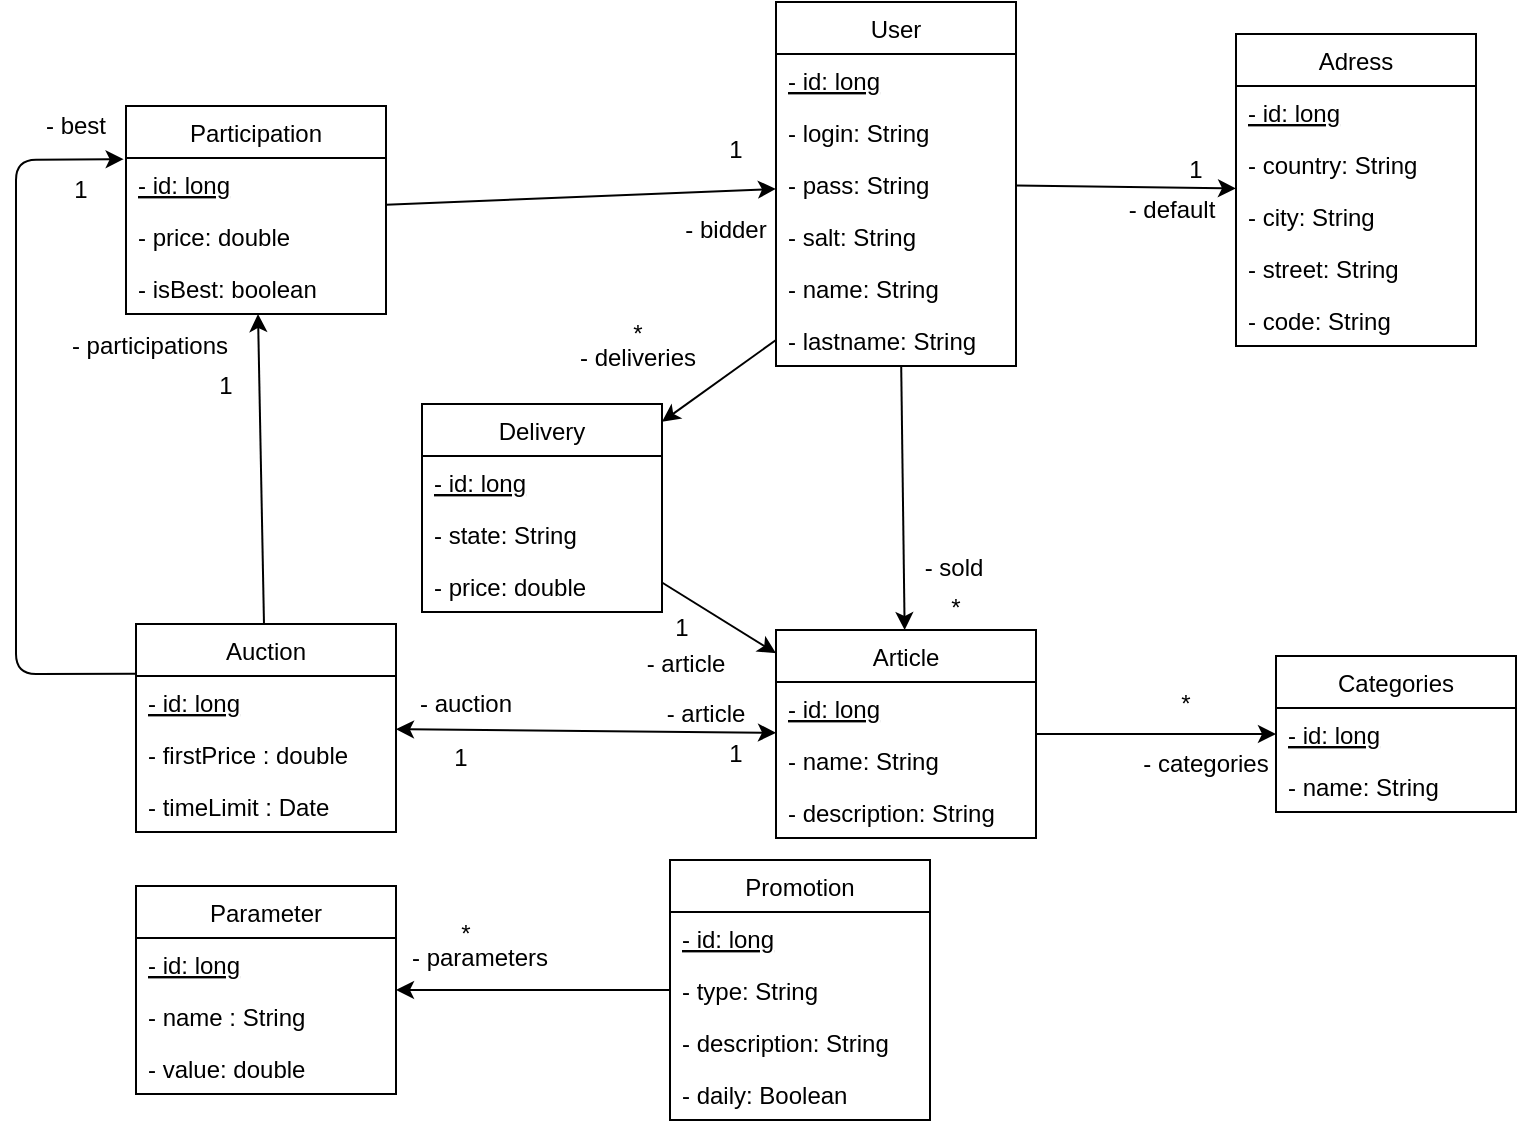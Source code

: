 <mxfile version="13.7.9" type="device"><diagram id="cnQ55dwe-VQEPMlyRrlQ" name="Page-1"><mxGraphModel dx="569" dy="329" grid="0" gridSize="10" guides="1" tooltips="1" connect="1" arrows="1" fold="1" page="1" pageScale="1" pageWidth="827" pageHeight="1169" math="0" shadow="0"><root><mxCell id="0"/><mxCell id="1" parent="0"/><mxCell id="GP8tSs9zCiTGSAactjW_-19" value="" style="endArrow=classic;html=1;endFill=1;startArrow=none;startFill=0;" parent="1" source="GP8tSs9zCiTGSAactjW_-2" target="GP8tSs9zCiTGSAactjW_-6" edge="1"><mxGeometry width="50" height="50" relative="1" as="geometry"><mxPoint x="606" y="302" as="sourcePoint"/><mxPoint x="656" y="252" as="targetPoint"/></mxGeometry></mxCell><mxCell id="GP8tSs9zCiTGSAactjW_-20" value="" style="endArrow=classic;html=1;endFill=1;exitX=0.33;exitY=1;exitDx=0;exitDy=0;exitPerimeter=0;startArrow=none;startFill=0;" parent="1" target="GP8tSs9zCiTGSAactjW_-10" edge="1"><mxGeometry width="50" height="50" relative="1" as="geometry"><mxPoint x="488.6" y="240" as="sourcePoint"/><mxPoint x="489" y="362" as="targetPoint"/></mxGeometry></mxCell><mxCell id="GP8tSs9zCiTGSAactjW_-26" value="" style="endArrow=classic;html=1;startArrow=none;startFill=0;exitX=0;exitY=0.5;exitDx=0;exitDy=0;endFill=1;" parent="1" source="GP8tSs9zCiTGSAactjW_-38" target="GP8tSs9zCiTGSAactjW_-14" edge="1"><mxGeometry width="50" height="50" relative="1" as="geometry"><mxPoint x="515" y="276" as="sourcePoint"/><mxPoint x="515" y="372" as="targetPoint"/></mxGeometry></mxCell><mxCell id="GP8tSs9zCiTGSAactjW_-27" value="1" style="text;html=1;strokeColor=none;fillColor=none;align=center;verticalAlign=middle;whiteSpace=wrap;rounded=0;" parent="1" vertex="1"><mxGeometry x="616" y="132" width="40" height="20" as="geometry"/></mxCell><mxCell id="GP8tSs9zCiTGSAactjW_-28" value="- default" style="text;html=1;strokeColor=none;fillColor=none;align=center;verticalAlign=middle;whiteSpace=wrap;rounded=0;" parent="1" vertex="1"><mxGeometry x="592" y="152" width="64" height="20" as="geometry"/></mxCell><mxCell id="GP8tSs9zCiTGSAactjW_-29" value="*" style="text;html=1;strokeColor=none;fillColor=none;align=center;verticalAlign=middle;whiteSpace=wrap;rounded=0;" parent="1" vertex="1"><mxGeometry x="337" y="214" width="40" height="20" as="geometry"/></mxCell><mxCell id="GP8tSs9zCiTGSAactjW_-32" value="*" style="text;html=1;strokeColor=none;fillColor=none;align=center;verticalAlign=middle;whiteSpace=wrap;rounded=0;" parent="1" vertex="1"><mxGeometry x="496" y="352" width="40" height="17" as="geometry"/></mxCell><mxCell id="GP8tSs9zCiTGSAactjW_-50" value="" style="endArrow=none;html=1;endFill=0;startArrow=classic;startFill=1;" parent="1" source="GP8tSs9zCiTGSAactjW_-45" target="GP8tSs9zCiTGSAactjW_-10" edge="1"><mxGeometry width="50" height="50" relative="1" as="geometry"><mxPoint x="356.0" y="402" as="sourcePoint"/><mxPoint x="516" y="402" as="targetPoint"/></mxGeometry></mxCell><mxCell id="GP8tSs9zCiTGSAactjW_-51" value="*" style="text;html=1;strokeColor=none;fillColor=none;align=center;verticalAlign=middle;whiteSpace=wrap;rounded=0;" parent="1" vertex="1"><mxGeometry x="611" y="399" width="40" height="20" as="geometry"/></mxCell><mxCell id="GP8tSs9zCiTGSAactjW_-52" value="- categories" style="text;html=1;strokeColor=none;fillColor=none;align=center;verticalAlign=middle;whiteSpace=wrap;rounded=0;" parent="1" vertex="1"><mxGeometry x="606" y="429" width="70" height="20" as="geometry"/></mxCell><mxCell id="GP8tSs9zCiTGSAactjW_-54" value="- deliveries" style="text;html=1;strokeColor=none;fillColor=none;align=center;verticalAlign=middle;whiteSpace=wrap;rounded=0;" parent="1" vertex="1"><mxGeometry x="322" y="226" width="70" height="20" as="geometry"/></mxCell><mxCell id="GP8tSs9zCiTGSAactjW_-58" value="- sold" style="text;html=1;strokeColor=none;fillColor=none;align=center;verticalAlign=middle;whiteSpace=wrap;rounded=0;" parent="1" vertex="1"><mxGeometry x="490" y="330" width="50" height="22" as="geometry"/></mxCell><mxCell id="4tEBeBmCHgUQCB6q1jx9-7" value="" style="endArrow=none;html=1;endFill=0;startArrow=classic;startFill=1;" parent="1" source="GP8tSs9zCiTGSAactjW_-2" target="4tEBeBmCHgUQCB6q1jx9-1" edge="1"><mxGeometry width="50" height="50" relative="1" as="geometry"><mxPoint x="246.0" y="182" as="sourcePoint"/><mxPoint x="246.4" y="304" as="targetPoint"/></mxGeometry></mxCell><mxCell id="4tEBeBmCHgUQCB6q1jx9-8" value="" style="endArrow=classic;html=1;endFill=1;startArrow=none;startFill=0;" parent="1" source="7ccIHO3XTZGjssoOScQ1-1" target="4tEBeBmCHgUQCB6q1jx9-1" edge="1"><mxGeometry width="50" height="50" relative="1" as="geometry"><mxPoint x="326" y="219.657" as="sourcePoint"/><mxPoint x="260.101" y="272" as="targetPoint"/></mxGeometry></mxCell><mxCell id="4tEBeBmCHgUQCB6q1jx9-11" value="1" style="text;html=1;strokeColor=none;fillColor=none;align=center;verticalAlign=middle;whiteSpace=wrap;rounded=0;" parent="1" vertex="1"><mxGeometry x="131" y="240" width="40" height="20" as="geometry"/></mxCell><mxCell id="4tEBeBmCHgUQCB6q1jx9-15" value="" style="endArrow=classic;html=1;endFill=1;exitX=-0.001;exitY=-0.042;exitDx=0;exitDy=0;exitPerimeter=0;entryX=-0.009;entryY=0.022;entryDx=0;entryDy=0;entryPerimeter=0;startArrow=none;startFill=0;" parent="1" source="7ccIHO3XTZGjssoOScQ1-2" target="4tEBeBmCHgUQCB6q1jx9-2" edge="1"><mxGeometry width="50" height="50" relative="1" as="geometry"><mxPoint x="334" y="362.194" as="sourcePoint"/><mxPoint x="-24" y="102" as="targetPoint"/><Array as="points"><mxPoint x="46" y="394"/><mxPoint x="46" y="137"/></Array></mxGeometry></mxCell><mxCell id="4tEBeBmCHgUQCB6q1jx9-16" value="- best" style="text;html=1;strokeColor=none;fillColor=none;align=center;verticalAlign=middle;whiteSpace=wrap;rounded=0;" parent="1" vertex="1"><mxGeometry x="56" y="110" width="40" height="20" as="geometry"/></mxCell><mxCell id="4tEBeBmCHgUQCB6q1jx9-17" value="1" style="text;html=1;strokeColor=none;fillColor=none;align=center;verticalAlign=middle;whiteSpace=wrap;rounded=0;" parent="1" vertex="1"><mxGeometry x="71" y="142" width="15" height="20" as="geometry"/></mxCell><mxCell id="4tEBeBmCHgUQCB6q1jx9-18" value="1" style="text;html=1;strokeColor=none;fillColor=none;align=center;verticalAlign=middle;whiteSpace=wrap;rounded=0;" parent="1" vertex="1"><mxGeometry x="386" y="122" width="40" height="20" as="geometry"/></mxCell><mxCell id="4tEBeBmCHgUQCB6q1jx9-19" value="- bidder" style="text;html=1;strokeColor=none;fillColor=none;align=center;verticalAlign=middle;whiteSpace=wrap;rounded=0;" parent="1" vertex="1"><mxGeometry x="376" y="162" width="50" height="20" as="geometry"/></mxCell><mxCell id="7ccIHO3XTZGjssoOScQ1-13" value="- participations" style="text;html=1;strokeColor=none;fillColor=none;align=center;verticalAlign=middle;whiteSpace=wrap;rounded=0;" parent="1" vertex="1"><mxGeometry x="70" y="220" width="86" height="20" as="geometry"/></mxCell><mxCell id="7ccIHO3XTZGjssoOScQ1-14" value="" style="endArrow=classic;html=1;endFill=1;startArrow=classic;startFill=1;" parent="1" source="GP8tSs9zCiTGSAactjW_-10" target="7ccIHO3XTZGjssoOScQ1-1" edge="1"><mxGeometry width="50" height="50" relative="1" as="geometry"><mxPoint x="436" y="348.43" as="sourcePoint"/><mxPoint x="176" y="348.43" as="targetPoint"/></mxGeometry></mxCell><mxCell id="7ccIHO3XTZGjssoOScQ1-15" value="1" style="text;html=1;strokeColor=none;fillColor=none;align=center;verticalAlign=middle;whiteSpace=wrap;rounded=0;" parent="1" vertex="1"><mxGeometry x="386" y="424" width="40" height="20" as="geometry"/></mxCell><mxCell id="7ccIHO3XTZGjssoOScQ1-16" value="- article" style="text;html=1;strokeColor=none;fillColor=none;align=center;verticalAlign=middle;whiteSpace=wrap;rounded=0;" parent="1" vertex="1"><mxGeometry x="366" y="404" width="50" height="20" as="geometry"/></mxCell><mxCell id="7ccIHO3XTZGjssoOScQ1-17" value="1" style="text;html=1;strokeColor=none;fillColor=none;align=center;verticalAlign=middle;whiteSpace=wrap;rounded=0;" parent="1" vertex="1"><mxGeometry x="246" y="427" width="45" height="17" as="geometry"/></mxCell><mxCell id="7ccIHO3XTZGjssoOScQ1-18" value="- auction" style="text;html=1;strokeColor=none;fillColor=none;align=center;verticalAlign=middle;whiteSpace=wrap;rounded=0;" parent="1" vertex="1"><mxGeometry x="246" y="399" width="50" height="20" as="geometry"/></mxCell><mxCell id="GP8tSs9zCiTGSAactjW_-2" value="User" style="swimlane;fontStyle=0;childLayout=stackLayout;horizontal=1;startSize=26;fillColor=none;horizontalStack=0;resizeParent=1;resizeParentMax=0;resizeLast=0;collapsible=1;marginBottom=0;" parent="1" vertex="1"><mxGeometry x="426" y="58" width="120" height="182" as="geometry"/></mxCell><mxCell id="Z2QLg2dN01iZRHenFr-x-1" value="- id: long" style="text;strokeColor=none;fillColor=none;align=left;verticalAlign=top;spacingLeft=4;spacingRight=4;overflow=hidden;rotatable=0;points=[[0,0.5],[1,0.5]];portConstraint=eastwest;fontStyle=4" parent="GP8tSs9zCiTGSAactjW_-2" vertex="1"><mxGeometry y="26" width="120" height="26" as="geometry"/></mxCell><mxCell id="GP8tSs9zCiTGSAactjW_-3" value="- login: String" style="text;strokeColor=none;fillColor=none;align=left;verticalAlign=top;spacingLeft=4;spacingRight=4;overflow=hidden;rotatable=0;points=[[0,0.5],[1,0.5]];portConstraint=eastwest;fontStyle=0" parent="GP8tSs9zCiTGSAactjW_-2" vertex="1"><mxGeometry y="52" width="120" height="26" as="geometry"/></mxCell><mxCell id="GP8tSs9zCiTGSAactjW_-4" value="- pass: String" style="text;strokeColor=none;fillColor=none;align=left;verticalAlign=top;spacingLeft=4;spacingRight=4;overflow=hidden;rotatable=0;points=[[0,0.5],[1,0.5]];portConstraint=eastwest;fontStyle=0" parent="GP8tSs9zCiTGSAactjW_-2" vertex="1"><mxGeometry y="78" width="120" height="26" as="geometry"/></mxCell><mxCell id="GP8tSs9zCiTGSAactjW_-5" value="- salt: String" style="text;strokeColor=none;fillColor=none;align=left;verticalAlign=top;spacingLeft=4;spacingRight=4;overflow=hidden;rotatable=0;points=[[0,0.5],[1,0.5]];portConstraint=eastwest;" parent="GP8tSs9zCiTGSAactjW_-2" vertex="1"><mxGeometry y="104" width="120" height="26" as="geometry"/></mxCell><mxCell id="GP8tSs9zCiTGSAactjW_-39" value="- name: String" style="text;strokeColor=none;fillColor=none;align=left;verticalAlign=top;spacingLeft=4;spacingRight=4;overflow=hidden;rotatable=0;points=[[0,0.5],[1,0.5]];portConstraint=eastwest;" parent="GP8tSs9zCiTGSAactjW_-2" vertex="1"><mxGeometry y="130" width="120" height="26" as="geometry"/></mxCell><mxCell id="GP8tSs9zCiTGSAactjW_-38" value="- lastname: String" style="text;strokeColor=none;fillColor=none;align=left;verticalAlign=top;spacingLeft=4;spacingRight=4;overflow=hidden;rotatable=0;points=[[0,0.5],[1,0.5]];portConstraint=eastwest;" parent="GP8tSs9zCiTGSAactjW_-2" vertex="1"><mxGeometry y="156" width="120" height="26" as="geometry"/></mxCell><mxCell id="GP8tSs9zCiTGSAactjW_-10" value="Article" style="swimlane;fontStyle=0;childLayout=stackLayout;horizontal=1;startSize=26;fillColor=none;horizontalStack=0;resizeParent=1;resizeParentMax=0;resizeLast=0;collapsible=1;marginBottom=0;" parent="1" vertex="1"><mxGeometry x="426" y="372" width="130" height="104" as="geometry"/></mxCell><mxCell id="GP8tSs9zCiTGSAactjW_-11" value="- id: long" style="text;strokeColor=none;fillColor=none;align=left;verticalAlign=top;spacingLeft=4;spacingRight=4;overflow=hidden;rotatable=0;points=[[0,0.5],[1,0.5]];portConstraint=eastwest;fontStyle=4" parent="GP8tSs9zCiTGSAactjW_-10" vertex="1"><mxGeometry y="26" width="130" height="26" as="geometry"/></mxCell><mxCell id="GP8tSs9zCiTGSAactjW_-12" value="- name: String" style="text;strokeColor=none;fillColor=none;align=left;verticalAlign=top;spacingLeft=4;spacingRight=4;overflow=hidden;rotatable=0;points=[[0,0.5],[1,0.5]];portConstraint=eastwest;" parent="GP8tSs9zCiTGSAactjW_-10" vertex="1"><mxGeometry y="52" width="130" height="26" as="geometry"/></mxCell><mxCell id="GP8tSs9zCiTGSAactjW_-43" value="- description: String" style="text;strokeColor=none;fillColor=none;align=left;verticalAlign=top;spacingLeft=4;spacingRight=4;overflow=hidden;rotatable=0;points=[[0,0.5],[1,0.5]];portConstraint=eastwest;" parent="GP8tSs9zCiTGSAactjW_-10" vertex="1"><mxGeometry y="78" width="130" height="26" as="geometry"/></mxCell><mxCell id="GP8tSs9zCiTGSAactjW_-6" value="Adress" style="swimlane;fontStyle=0;childLayout=stackLayout;horizontal=1;startSize=26;fillColor=none;horizontalStack=0;resizeParent=1;resizeParentMax=0;resizeLast=0;collapsible=1;marginBottom=0;" parent="1" vertex="1"><mxGeometry x="656" y="74" width="120" height="156" as="geometry"/></mxCell><mxCell id="GP8tSs9zCiTGSAactjW_-41" value="- id: long" style="text;strokeColor=none;fillColor=none;align=left;verticalAlign=top;spacingLeft=4;spacingRight=4;overflow=hidden;rotatable=0;points=[[0,0.5],[1,0.5]];portConstraint=eastwest;fontStyle=4" parent="GP8tSs9zCiTGSAactjW_-6" vertex="1"><mxGeometry y="26" width="120" height="26" as="geometry"/></mxCell><mxCell id="GP8tSs9zCiTGSAactjW_-7" value="- country: String" style="text;strokeColor=none;fillColor=none;align=left;verticalAlign=top;spacingLeft=4;spacingRight=4;overflow=hidden;rotatable=0;points=[[0,0.5],[1,0.5]];portConstraint=eastwest;" parent="GP8tSs9zCiTGSAactjW_-6" vertex="1"><mxGeometry y="52" width="120" height="26" as="geometry"/></mxCell><mxCell id="GP8tSs9zCiTGSAactjW_-8" value="- city: String" style="text;strokeColor=none;fillColor=none;align=left;verticalAlign=top;spacingLeft=4;spacingRight=4;overflow=hidden;rotatable=0;points=[[0,0.5],[1,0.5]];portConstraint=eastwest;" parent="GP8tSs9zCiTGSAactjW_-6" vertex="1"><mxGeometry y="78" width="120" height="26" as="geometry"/></mxCell><mxCell id="GP8tSs9zCiTGSAactjW_-40" value="- street: String" style="text;strokeColor=none;fillColor=none;align=left;verticalAlign=top;spacingLeft=4;spacingRight=4;overflow=hidden;rotatable=0;points=[[0,0.5],[1,0.5]];portConstraint=eastwest;" parent="GP8tSs9zCiTGSAactjW_-6" vertex="1"><mxGeometry y="104" width="120" height="26" as="geometry"/></mxCell><mxCell id="GP8tSs9zCiTGSAactjW_-9" value="- code: String" style="text;strokeColor=none;fillColor=none;align=left;verticalAlign=top;spacingLeft=4;spacingRight=4;overflow=hidden;rotatable=0;points=[[0,0.5],[1,0.5]];portConstraint=eastwest;" parent="GP8tSs9zCiTGSAactjW_-6" vertex="1"><mxGeometry y="130" width="120" height="26" as="geometry"/></mxCell><mxCell id="GP8tSs9zCiTGSAactjW_-45" value="Categories" style="swimlane;fontStyle=0;childLayout=stackLayout;horizontal=1;startSize=26;fillColor=none;horizontalStack=0;resizeParent=1;resizeParentMax=0;resizeLast=0;collapsible=1;marginBottom=0;" parent="1" vertex="1"><mxGeometry x="676" y="385" width="120" height="78" as="geometry"/></mxCell><mxCell id="GP8tSs9zCiTGSAactjW_-46" value="- id: long" style="text;strokeColor=none;fillColor=none;align=left;verticalAlign=top;spacingLeft=4;spacingRight=4;overflow=hidden;rotatable=0;points=[[0,0.5],[1,0.5]];portConstraint=eastwest;fontStyle=4" parent="GP8tSs9zCiTGSAactjW_-45" vertex="1"><mxGeometry y="26" width="120" height="26" as="geometry"/></mxCell><mxCell id="GP8tSs9zCiTGSAactjW_-47" value="- name: String" style="text;strokeColor=none;fillColor=none;align=left;verticalAlign=top;spacingLeft=4;spacingRight=4;overflow=hidden;rotatable=0;points=[[0,0.5],[1,0.5]];portConstraint=eastwest;" parent="GP8tSs9zCiTGSAactjW_-45" vertex="1"><mxGeometry y="52" width="120" height="26" as="geometry"/></mxCell><mxCell id="7ccIHO3XTZGjssoOScQ1-1" value="Auction" style="swimlane;fontStyle=0;childLayout=stackLayout;horizontal=1;startSize=26;fillColor=none;horizontalStack=0;resizeParent=1;resizeParentMax=0;resizeLast=0;collapsible=1;marginBottom=0;" parent="1" vertex="1"><mxGeometry x="106" y="369" width="130" height="104" as="geometry"/></mxCell><mxCell id="7ccIHO3XTZGjssoOScQ1-2" value="- id: long" style="text;strokeColor=none;fillColor=none;align=left;verticalAlign=top;spacingLeft=4;spacingRight=4;overflow=hidden;rotatable=0;points=[[0,0.5],[1,0.5]];portConstraint=eastwest;fontStyle=4" parent="7ccIHO3XTZGjssoOScQ1-1" vertex="1"><mxGeometry y="26" width="130" height="26" as="geometry"/></mxCell><mxCell id="7ccIHO3XTZGjssoOScQ1-3" value="- firstPrice : double" style="text;strokeColor=none;fillColor=none;align=left;verticalAlign=top;spacingLeft=4;spacingRight=4;overflow=hidden;rotatable=0;points=[[0,0.5],[1,0.5]];portConstraint=eastwest;" parent="7ccIHO3XTZGjssoOScQ1-1" vertex="1"><mxGeometry y="52" width="130" height="26" as="geometry"/></mxCell><mxCell id="7ccIHO3XTZGjssoOScQ1-6" value="- timeLimit : Date" style="text;strokeColor=none;fillColor=none;align=left;verticalAlign=top;spacingLeft=4;spacingRight=4;overflow=hidden;rotatable=0;points=[[0,0.5],[1,0.5]];portConstraint=eastwest;" parent="7ccIHO3XTZGjssoOScQ1-1" vertex="1"><mxGeometry y="78" width="130" height="26" as="geometry"/></mxCell><mxCell id="4tEBeBmCHgUQCB6q1jx9-1" value="Participation" style="swimlane;fontStyle=0;childLayout=stackLayout;horizontal=1;startSize=26;fillColor=none;horizontalStack=0;resizeParent=1;resizeParentMax=0;resizeLast=0;collapsible=1;marginBottom=0;" parent="1" vertex="1"><mxGeometry x="101" y="110" width="130" height="104" as="geometry"/></mxCell><mxCell id="4tEBeBmCHgUQCB6q1jx9-2" value="- id: long" style="text;strokeColor=none;fillColor=none;align=left;verticalAlign=top;spacingLeft=4;spacingRight=4;overflow=hidden;rotatable=0;points=[[0,0.5],[1,0.5]];portConstraint=eastwest;fontStyle=4" parent="4tEBeBmCHgUQCB6q1jx9-1" vertex="1"><mxGeometry y="26" width="130" height="26" as="geometry"/></mxCell><mxCell id="4tEBeBmCHgUQCB6q1jx9-5" value="- price: double" style="text;strokeColor=none;fillColor=none;align=left;verticalAlign=top;spacingLeft=4;spacingRight=4;overflow=hidden;rotatable=0;points=[[0,0.5],[1,0.5]];portConstraint=eastwest;" parent="4tEBeBmCHgUQCB6q1jx9-1" vertex="1"><mxGeometry y="52" width="130" height="26" as="geometry"/></mxCell><mxCell id="7ccIHO3XTZGjssoOScQ1-22" value="- isBest: boolean" style="text;strokeColor=none;fillColor=none;align=left;verticalAlign=top;spacingLeft=4;spacingRight=4;overflow=hidden;rotatable=0;points=[[0,0.5],[1,0.5]];portConstraint=eastwest;" parent="4tEBeBmCHgUQCB6q1jx9-1" vertex="1"><mxGeometry y="78" width="130" height="26" as="geometry"/></mxCell><mxCell id="Vmvx3G_46rvyIMTRRFdA-2" value="" style="endArrow=none;html=1;endFill=0;startArrow=classic;startFill=1;" parent="1" source="GP8tSs9zCiTGSAactjW_-10" target="GP8tSs9zCiTGSAactjW_-14" edge="1"><mxGeometry width="50" height="50" relative="1" as="geometry"><mxPoint x="498.6" y="250" as="sourcePoint"/><mxPoint x="500.322" y="382" as="targetPoint"/></mxGeometry></mxCell><mxCell id="Vmvx3G_46rvyIMTRRFdA-3" value="1" style="text;html=1;strokeColor=none;fillColor=none;align=center;verticalAlign=middle;whiteSpace=wrap;rounded=0;" parent="1" vertex="1"><mxGeometry x="359" y="361" width="40" height="20" as="geometry"/></mxCell><mxCell id="Vmvx3G_46rvyIMTRRFdA-4" value="- article" style="text;html=1;strokeColor=none;fillColor=none;align=center;verticalAlign=middle;whiteSpace=wrap;rounded=0;" parent="1" vertex="1"><mxGeometry x="346" y="379" width="70" height="20" as="geometry"/></mxCell><mxCell id="GP8tSs9zCiTGSAactjW_-14" value="Delivery" style="swimlane;fontStyle=0;childLayout=stackLayout;horizontal=1;startSize=26;fillColor=none;horizontalStack=0;resizeParent=1;resizeParentMax=0;resizeLast=0;collapsible=1;marginBottom=0;" parent="1" vertex="1"><mxGeometry x="249" y="259" width="120" height="104" as="geometry"/></mxCell><mxCell id="GP8tSs9zCiTGSAactjW_-60" value="- id: long" style="text;strokeColor=none;fillColor=none;align=left;verticalAlign=top;spacingLeft=4;spacingRight=4;overflow=hidden;rotatable=0;points=[[0,0.5],[1,0.5]];portConstraint=eastwest;fontStyle=4" parent="GP8tSs9zCiTGSAactjW_-14" vertex="1"><mxGeometry y="26" width="120" height="26" as="geometry"/></mxCell><mxCell id="7ccIHO3XTZGjssoOScQ1-20" value="- state: String" style="text;strokeColor=none;fillColor=none;align=left;verticalAlign=top;spacingLeft=4;spacingRight=4;overflow=hidden;rotatable=0;points=[[0,0.5],[1,0.5]];portConstraint=eastwest;fontStyle=0" parent="GP8tSs9zCiTGSAactjW_-14" vertex="1"><mxGeometry y="52" width="120" height="26" as="geometry"/></mxCell><mxCell id="LGk5lYTPFiwhaDR63QIx-7" value="- price: double" style="text;strokeColor=none;fillColor=none;align=left;verticalAlign=top;spacingLeft=4;spacingRight=4;overflow=hidden;rotatable=0;points=[[0,0.5],[1,0.5]];portConstraint=eastwest;fontStyle=0" parent="GP8tSs9zCiTGSAactjW_-14" vertex="1"><mxGeometry y="78" width="120" height="26" as="geometry"/></mxCell><mxCell id="LGk5lYTPFiwhaDR63QIx-12" value="" style="endArrow=classic;html=1;endFill=1;startArrow=none;startFill=0;" parent="1" source="LGk5lYTPFiwhaDR63QIx-8" target="LGk5lYTPFiwhaDR63QIx-2" edge="1"><mxGeometry width="50" height="50" relative="1" as="geometry"><mxPoint x="533" y="472.781" as="sourcePoint"/><mxPoint x="343" y="470.999" as="targetPoint"/></mxGeometry></mxCell><mxCell id="LGk5lYTPFiwhaDR63QIx-13" value="*" style="text;html=1;strokeColor=none;fillColor=none;align=center;verticalAlign=middle;whiteSpace=wrap;rounded=0;" parent="1" vertex="1"><mxGeometry x="251" y="514" width="40" height="20" as="geometry"/></mxCell><mxCell id="LGk5lYTPFiwhaDR63QIx-14" value="- parameters" style="text;html=1;strokeColor=none;fillColor=none;align=center;verticalAlign=middle;whiteSpace=wrap;rounded=0;" parent="1" vertex="1"><mxGeometry x="236" y="526" width="84" height="20" as="geometry"/></mxCell><mxCell id="LGk5lYTPFiwhaDR63QIx-2" value="Parameter" style="swimlane;fontStyle=0;childLayout=stackLayout;horizontal=1;startSize=26;fillColor=none;horizontalStack=0;resizeParent=1;resizeParentMax=0;resizeLast=0;collapsible=1;marginBottom=0;" parent="1" vertex="1"><mxGeometry x="106" y="500" width="130" height="104" as="geometry"/></mxCell><mxCell id="LGk5lYTPFiwhaDR63QIx-3" value="- id: long" style="text;strokeColor=none;fillColor=none;align=left;verticalAlign=top;spacingLeft=4;spacingRight=4;overflow=hidden;rotatable=0;points=[[0,0.5],[1,0.5]];portConstraint=eastwest;fontStyle=4" parent="LGk5lYTPFiwhaDR63QIx-2" vertex="1"><mxGeometry y="26" width="130" height="26" as="geometry"/></mxCell><mxCell id="LGk5lYTPFiwhaDR63QIx-6" value="- name : String" style="text;strokeColor=none;fillColor=none;align=left;verticalAlign=top;spacingLeft=4;spacingRight=4;overflow=hidden;rotatable=0;points=[[0,0.5],[1,0.5]];portConstraint=eastwest;" parent="LGk5lYTPFiwhaDR63QIx-2" vertex="1"><mxGeometry y="52" width="130" height="26" as="geometry"/></mxCell><mxCell id="LGk5lYTPFiwhaDR63QIx-5" value="- value: double" style="text;strokeColor=none;fillColor=none;align=left;verticalAlign=top;spacingLeft=4;spacingRight=4;overflow=hidden;rotatable=0;points=[[0,0.5],[1,0.5]];portConstraint=eastwest;" parent="LGk5lYTPFiwhaDR63QIx-2" vertex="1"><mxGeometry y="78" width="130" height="26" as="geometry"/></mxCell><mxCell id="LGk5lYTPFiwhaDR63QIx-8" value="Promotion" style="swimlane;fontStyle=0;childLayout=stackLayout;horizontal=1;startSize=26;fillColor=none;horizontalStack=0;resizeParent=1;resizeParentMax=0;resizeLast=0;collapsible=1;marginBottom=0;" parent="1" vertex="1"><mxGeometry x="373" y="487" width="130" height="130" as="geometry"/></mxCell><mxCell id="LGk5lYTPFiwhaDR63QIx-9" value="- id: long" style="text;strokeColor=none;fillColor=none;align=left;verticalAlign=top;spacingLeft=4;spacingRight=4;overflow=hidden;rotatable=0;points=[[0,0.5],[1,0.5]];portConstraint=eastwest;fontStyle=4" parent="LGk5lYTPFiwhaDR63QIx-8" vertex="1"><mxGeometry y="26" width="130" height="26" as="geometry"/></mxCell><mxCell id="LGk5lYTPFiwhaDR63QIx-10" value="- type: String" style="text;strokeColor=none;fillColor=none;align=left;verticalAlign=top;spacingLeft=4;spacingRight=4;overflow=hidden;rotatable=0;points=[[0,0.5],[1,0.5]];portConstraint=eastwest;" parent="LGk5lYTPFiwhaDR63QIx-8" vertex="1"><mxGeometry y="52" width="130" height="26" as="geometry"/></mxCell><mxCell id="LGk5lYTPFiwhaDR63QIx-11" value="- description: String" style="text;strokeColor=none;fillColor=none;align=left;verticalAlign=top;spacingLeft=4;spacingRight=4;overflow=hidden;rotatable=0;points=[[0,0.5],[1,0.5]];portConstraint=eastwest;" parent="LGk5lYTPFiwhaDR63QIx-8" vertex="1"><mxGeometry y="78" width="130" height="26" as="geometry"/></mxCell><mxCell id="-Hjfhbs_G49d9gj5zJJc-1" value="- daily: Boolean" style="text;strokeColor=none;fillColor=none;align=left;verticalAlign=top;spacingLeft=4;spacingRight=4;overflow=hidden;rotatable=0;points=[[0,0.5],[1,0.5]];portConstraint=eastwest;" vertex="1" parent="LGk5lYTPFiwhaDR63QIx-8"><mxGeometry y="104" width="130" height="26" as="geometry"/></mxCell></root></mxGraphModel></diagram></mxfile>